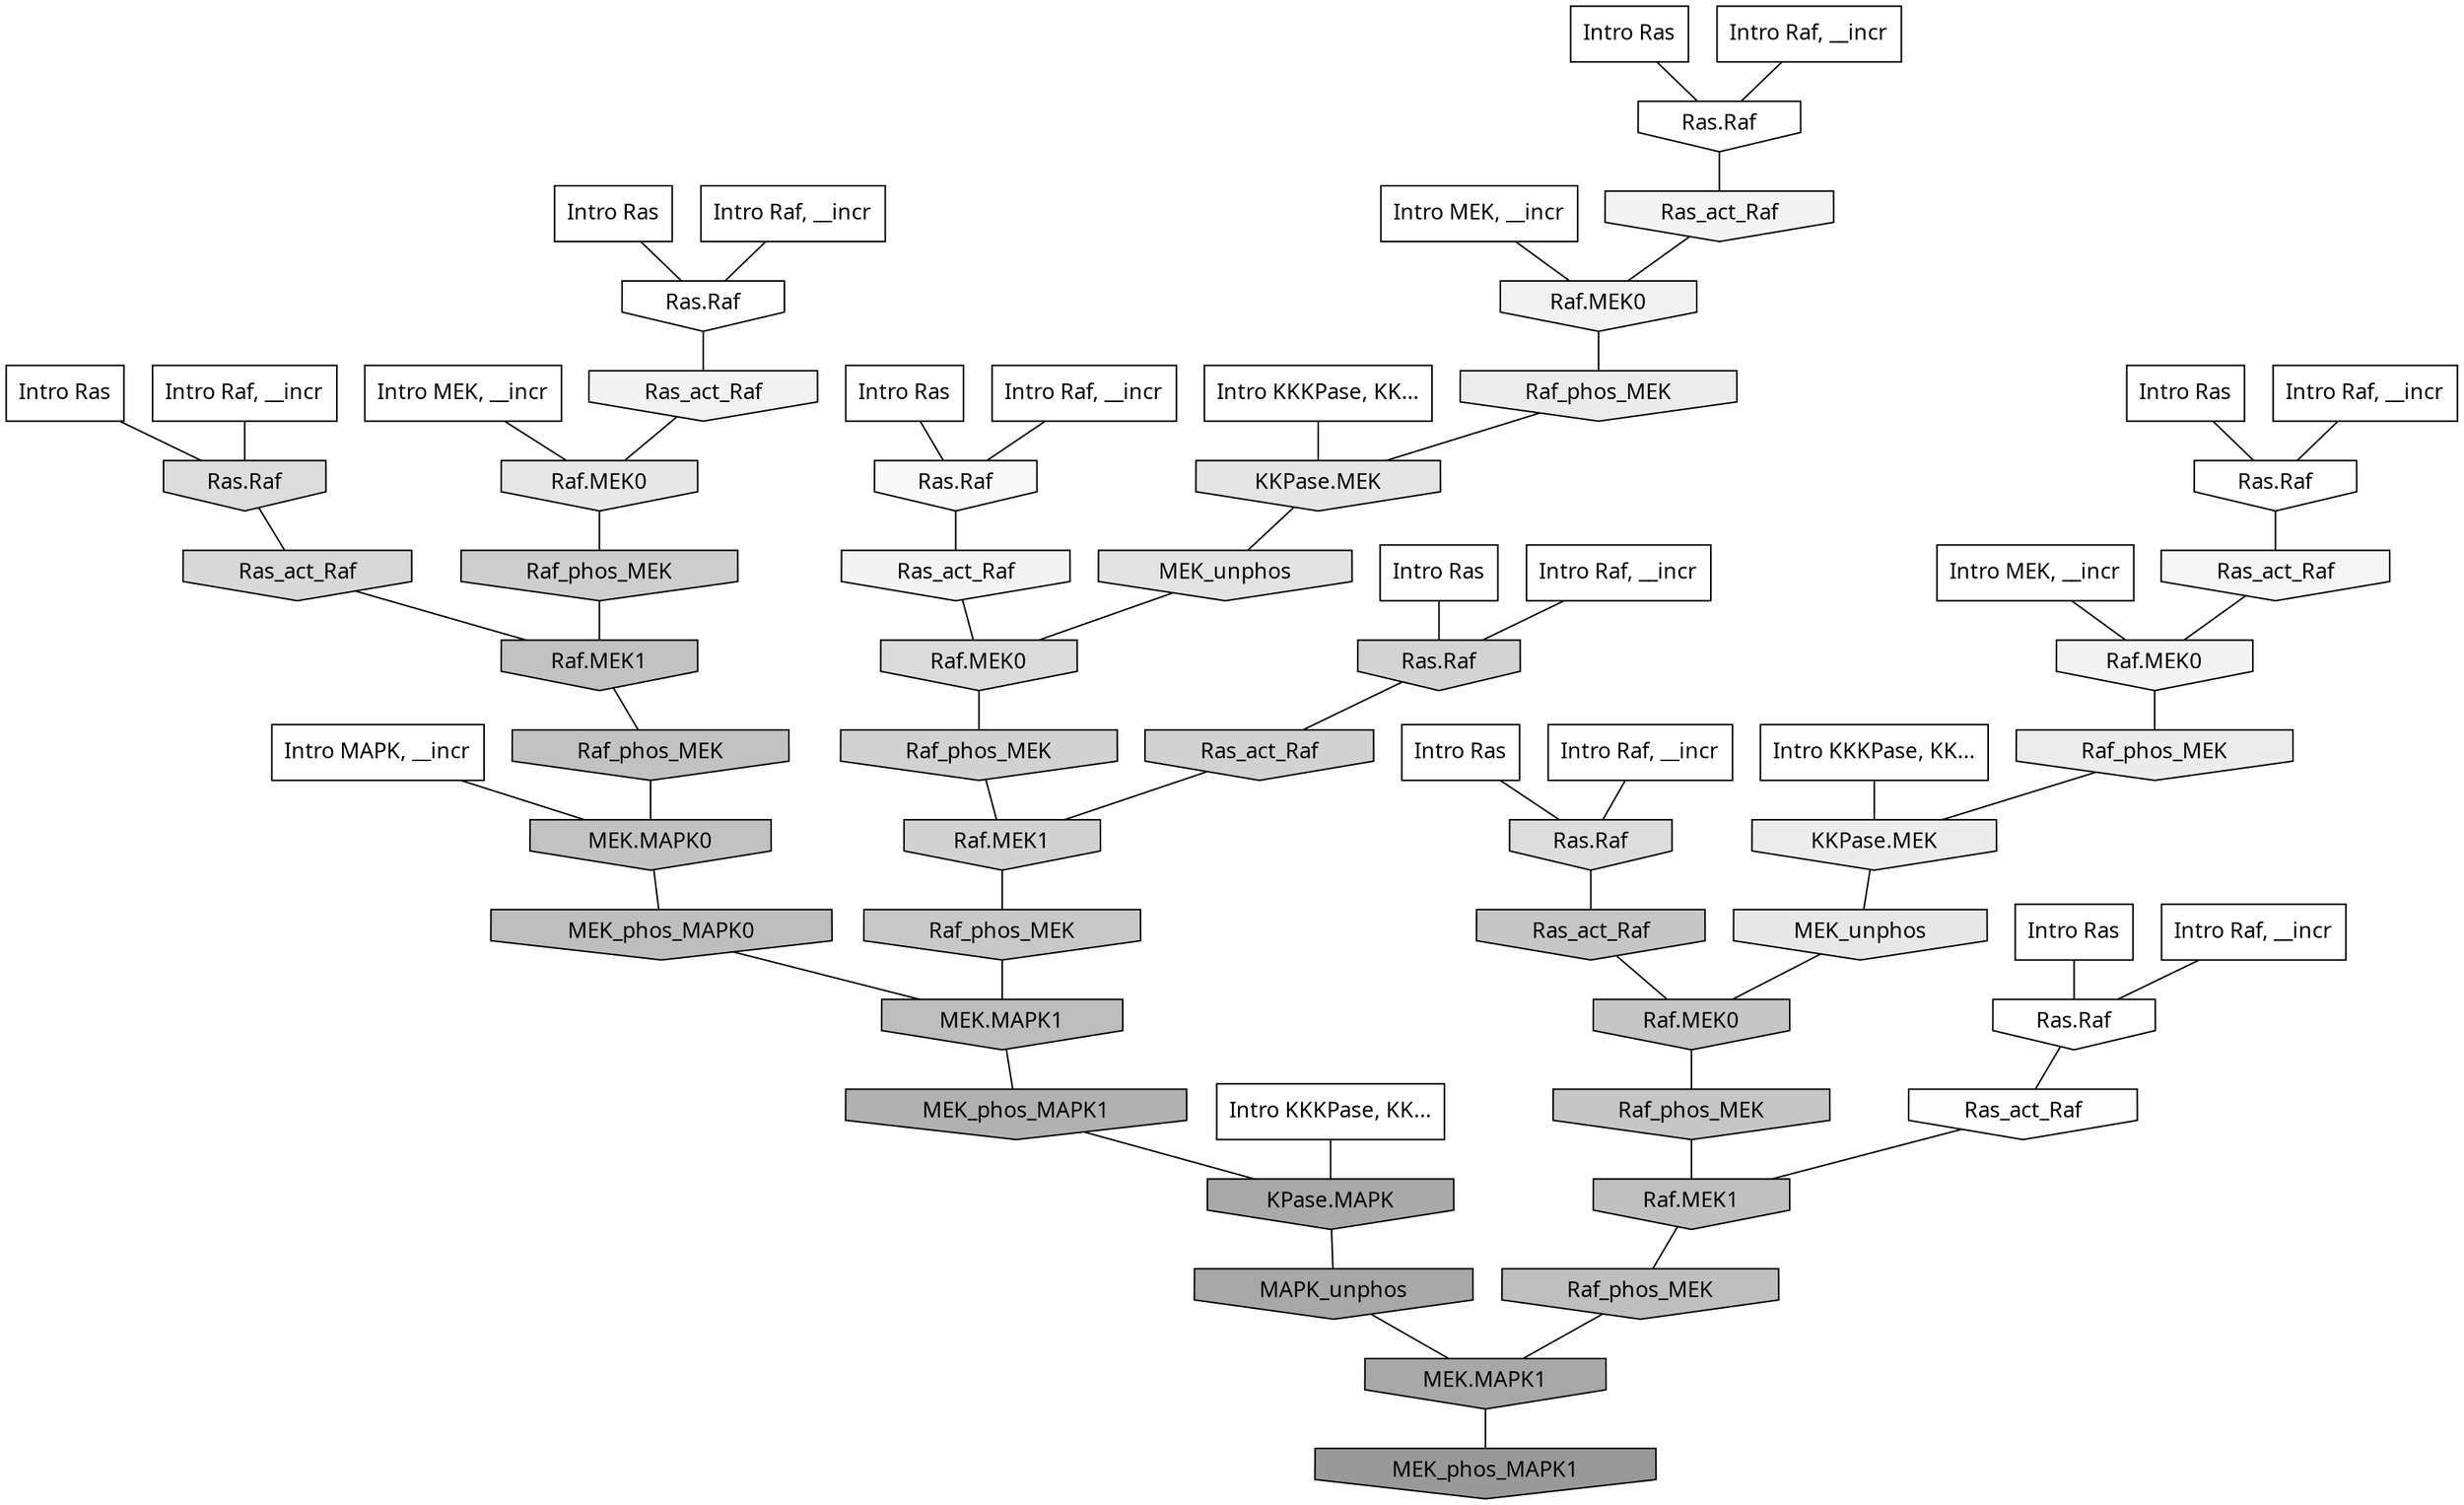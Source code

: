 digraph G{
  rankdir="TB";
  ranksep=0.30;
  node [fontname="CMU Serif"];
  edge [fontname="CMU Serif"];
  
  10 [label="Intro Ras", shape=rectangle, style=filled, fillcolor="0.000 0.000 1.000"]
  
  17 [label="Intro Ras", shape=rectangle, style=filled, fillcolor="0.000 0.000 1.000"]
  
  50 [label="Intro Ras", shape=rectangle, style=filled, fillcolor="0.000 0.000 1.000"]
  
  53 [label="Intro Ras", shape=rectangle, style=filled, fillcolor="0.000 0.000 1.000"]
  
  55 [label="Intro Ras", shape=rectangle, style=filled, fillcolor="0.000 0.000 1.000"]
  
  57 [label="Intro Ras", shape=rectangle, style=filled, fillcolor="0.000 0.000 1.000"]
  
  59 [label="Intro Ras", shape=rectangle, style=filled, fillcolor="0.000 0.000 1.000"]
  
  64 [label="Intro Ras", shape=rectangle, style=filled, fillcolor="0.000 0.000 1.000"]
  
  233 [label="Intro Raf, __incr", shape=rectangle, style=filled, fillcolor="0.000 0.000 1.000"]
  
  259 [label="Intro Raf, __incr", shape=rectangle, style=filled, fillcolor="0.000 0.000 1.000"]
  
  612 [label="Intro Raf, __incr", shape=rectangle, style=filled, fillcolor="0.000 0.000 1.000"]
  
  838 [label="Intro Raf, __incr", shape=rectangle, style=filled, fillcolor="0.000 0.000 1.000"]
  
  863 [label="Intro Raf, __incr", shape=rectangle, style=filled, fillcolor="0.000 0.000 1.000"]
  
  872 [label="Intro Raf, __incr", shape=rectangle, style=filled, fillcolor="0.000 0.000 1.000"]
  
  979 [label="Intro Raf, __incr", shape=rectangle, style=filled, fillcolor="0.000 0.000 1.000"]
  
  1060 [label="Intro Raf, __incr", shape=rectangle, style=filled, fillcolor="0.000 0.000 1.000"]
  
  1594 [label="Intro MEK, __incr", shape=rectangle, style=filled, fillcolor="0.000 0.000 1.000"]
  
  1716 [label="Intro MEK, __incr", shape=rectangle, style=filled, fillcolor="0.000 0.000 1.000"]
  
  1935 [label="Intro MEK, __incr", shape=rectangle, style=filled, fillcolor="0.000 0.000 1.000"]
  
  2771 [label="Intro MAPK, __incr", shape=rectangle, style=filled, fillcolor="0.000 0.000 1.000"]
  
  3137 [label="Intro KKKPase, KK...", shape=rectangle, style=filled, fillcolor="0.000 0.000 1.000"]
  
  3182 [label="Intro KKKPase, KK...", shape=rectangle, style=filled, fillcolor="0.000 0.000 1.000"]
  
  3195 [label="Intro KKKPase, KK...", shape=rectangle, style=filled, fillcolor="0.000 0.000 1.000"]
  
  3205 [label="Ras.Raf", shape=invhouse, style=filled, fillcolor="0.000 0.000 1.000"]
  
  3214 [label="Ras.Raf", shape=invhouse, style=filled, fillcolor="0.000 0.000 1.000"]
  
  3252 [label="Ras.Raf", shape=invhouse, style=filled, fillcolor="0.000 0.000 1.000"]
  
  3271 [label="Ras.Raf", shape=invhouse, style=filled, fillcolor="0.000 0.000 1.000"]
  
  3388 [label="Ras_act_Raf", shape=invhouse, style=filled, fillcolor="0.000 0.000 0.992"]
  
  3571 [label="Ras.Raf", shape=invhouse, style=filled, fillcolor="0.000 0.000 0.974"]
  
  3805 [label="Ras_act_Raf", shape=invhouse, style=filled, fillcolor="0.000 0.000 0.960"]
  
  3968 [label="Ras_act_Raf", shape=invhouse, style=filled, fillcolor="0.000 0.000 0.953"]
  
  3986 [label="Raf.MEK0", shape=invhouse, style=filled, fillcolor="0.000 0.000 0.953"]
  
  4028 [label="Ras_act_Raf", shape=invhouse, style=filled, fillcolor="0.000 0.000 0.951"]
  
  4129 [label="Ras_act_Raf", shape=invhouse, style=filled, fillcolor="0.000 0.000 0.946"]
  
  4190 [label="Raf.MEK0", shape=invhouse, style=filled, fillcolor="0.000 0.000 0.943"]
  
  4631 [label="Raf_phos_MEK", shape=invhouse, style=filled, fillcolor="0.000 0.000 0.924"]
  
  4661 [label="KKPase.MEK", shape=invhouse, style=filled, fillcolor="0.000 0.000 0.923"]
  
  4701 [label="Raf_phos_MEK", shape=invhouse, style=filled, fillcolor="0.000 0.000 0.922"]
  
  5081 [label="MEK_unphos", shape=invhouse, style=filled, fillcolor="0.000 0.000 0.906"]
  
  5176 [label="Raf.MEK0", shape=invhouse, style=filled, fillcolor="0.000 0.000 0.903"]
  
  5384 [label="KKPase.MEK", shape=invhouse, style=filled, fillcolor="0.000 0.000 0.896"]
  
  5600 [label="MEK_unphos", shape=invhouse, style=filled, fillcolor="0.000 0.000 0.887"]
  
  6281 [label="Ras.Raf", shape=invhouse, style=filled, fillcolor="0.000 0.000 0.864"]
  
  6309 [label="Ras.Raf", shape=invhouse, style=filled, fillcolor="0.000 0.000 0.864"]
  
  6553 [label="Raf.MEK0", shape=invhouse, style=filled, fillcolor="0.000 0.000 0.858"]
  
  7012 [label="Ras_act_Raf", shape=invhouse, style=filled, fillcolor="0.000 0.000 0.846"]
  
  8087 [label="Ras.Raf", shape=invhouse, style=filled, fillcolor="0.000 0.000 0.825"]
  
  8112 [label="Raf_phos_MEK", shape=invhouse, style=filled, fillcolor="0.000 0.000 0.824"]
  
  8189 [label="Ras_act_Raf", shape=invhouse, style=filled, fillcolor="0.000 0.000 0.823"]
  
  8193 [label="Raf.MEK1", shape=invhouse, style=filled, fillcolor="0.000 0.000 0.823"]
  
  8977 [label="Raf_phos_MEK", shape=invhouse, style=filled, fillcolor="0.000 0.000 0.807"]
  
  10699 [label="Raf_phos_MEK", shape=invhouse, style=filled, fillcolor="0.000 0.000 0.783"]
  
  11144 [label="Ras_act_Raf", shape=invhouse, style=filled, fillcolor="0.000 0.000 0.777"]
  
  11170 [label="Raf.MEK0", shape=invhouse, style=filled, fillcolor="0.000 0.000 0.777"]
  
  11277 [label="Raf_phos_MEK", shape=invhouse, style=filled, fillcolor="0.000 0.000 0.776"]
  
  12767 [label="Raf.MEK1", shape=invhouse, style=filled, fillcolor="0.000 0.000 0.759"]
  
  12778 [label="Raf_phos_MEK", shape=invhouse, style=filled, fillcolor="0.000 0.000 0.759"]
  
  12783 [label="MEK.MAPK0", shape=invhouse, style=filled, fillcolor="0.000 0.000 0.759"]
  
  13565 [label="Raf.MEK1", shape=invhouse, style=filled, fillcolor="0.000 0.000 0.751"]
  
  13916 [label="Raf_phos_MEK", shape=invhouse, style=filled, fillcolor="0.000 0.000 0.748"]
  
  14532 [label="MEK_phos_MAPK0", shape=invhouse, style=filled, fillcolor="0.000 0.000 0.743"]
  
  14568 [label="MEK.MAPK1", shape=invhouse, style=filled, fillcolor="0.000 0.000 0.742"]
  
  17714 [label="MEK_phos_MAPK1", shape=invhouse, style=filled, fillcolor="0.000 0.000 0.695"]
  
  18931 [label="KPase.MAPK", shape=invhouse, style=filled, fillcolor="0.000 0.000 0.662"]
  
  19009 [label="MAPK_unphos", shape=invhouse, style=filled, fillcolor="0.000 0.000 0.660"]
  
  19012 [label="MEK.MAPK1", shape=invhouse, style=filled, fillcolor="0.000 0.000 0.660"]
  
  20711 [label="MEK_phos_MAPK1", shape=invhouse, style=filled, fillcolor="0.000 0.000 0.600"]
  
  
  19012 -> 20711 [dir=none, color="0.000 0.000 0.000"] 
  19009 -> 19012 [dir=none, color="0.000 0.000 0.000"] 
  18931 -> 19009 [dir=none, color="0.000 0.000 0.000"] 
  17714 -> 18931 [dir=none, color="0.000 0.000 0.000"] 
  14568 -> 17714 [dir=none, color="0.000 0.000 0.000"] 
  14532 -> 14568 [dir=none, color="0.000 0.000 0.000"] 
  13916 -> 19012 [dir=none, color="0.000 0.000 0.000"] 
  13565 -> 13916 [dir=none, color="0.000 0.000 0.000"] 
  12783 -> 14532 [dir=none, color="0.000 0.000 0.000"] 
  12778 -> 12783 [dir=none, color="0.000 0.000 0.000"] 
  12767 -> 12778 [dir=none, color="0.000 0.000 0.000"] 
  11277 -> 13565 [dir=none, color="0.000 0.000 0.000"] 
  11170 -> 11277 [dir=none, color="0.000 0.000 0.000"] 
  11144 -> 11170 [dir=none, color="0.000 0.000 0.000"] 
  10699 -> 14568 [dir=none, color="0.000 0.000 0.000"] 
  8977 -> 12767 [dir=none, color="0.000 0.000 0.000"] 
  8193 -> 10699 [dir=none, color="0.000 0.000 0.000"] 
  8189 -> 8193 [dir=none, color="0.000 0.000 0.000"] 
  8112 -> 8193 [dir=none, color="0.000 0.000 0.000"] 
  8087 -> 8189 [dir=none, color="0.000 0.000 0.000"] 
  7012 -> 12767 [dir=none, color="0.000 0.000 0.000"] 
  6553 -> 8112 [dir=none, color="0.000 0.000 0.000"] 
  6309 -> 11144 [dir=none, color="0.000 0.000 0.000"] 
  6281 -> 7012 [dir=none, color="0.000 0.000 0.000"] 
  5600 -> 6553 [dir=none, color="0.000 0.000 0.000"] 
  5384 -> 5600 [dir=none, color="0.000 0.000 0.000"] 
  5176 -> 8977 [dir=none, color="0.000 0.000 0.000"] 
  5081 -> 11170 [dir=none, color="0.000 0.000 0.000"] 
  4701 -> 5384 [dir=none, color="0.000 0.000 0.000"] 
  4661 -> 5081 [dir=none, color="0.000 0.000 0.000"] 
  4631 -> 4661 [dir=none, color="0.000 0.000 0.000"] 
  4190 -> 4701 [dir=none, color="0.000 0.000 0.000"] 
  4129 -> 5176 [dir=none, color="0.000 0.000 0.000"] 
  4028 -> 6553 [dir=none, color="0.000 0.000 0.000"] 
  3986 -> 4631 [dir=none, color="0.000 0.000 0.000"] 
  3968 -> 4190 [dir=none, color="0.000 0.000 0.000"] 
  3805 -> 3986 [dir=none, color="0.000 0.000 0.000"] 
  3571 -> 4028 [dir=none, color="0.000 0.000 0.000"] 
  3388 -> 13565 [dir=none, color="0.000 0.000 0.000"] 
  3271 -> 4129 [dir=none, color="0.000 0.000 0.000"] 
  3252 -> 3388 [dir=none, color="0.000 0.000 0.000"] 
  3214 -> 3968 [dir=none, color="0.000 0.000 0.000"] 
  3205 -> 3805 [dir=none, color="0.000 0.000 0.000"] 
  3195 -> 18931 [dir=none, color="0.000 0.000 0.000"] 
  3182 -> 5384 [dir=none, color="0.000 0.000 0.000"] 
  3137 -> 4661 [dir=none, color="0.000 0.000 0.000"] 
  2771 -> 12783 [dir=none, color="0.000 0.000 0.000"] 
  1935 -> 3986 [dir=none, color="0.000 0.000 0.000"] 
  1716 -> 4190 [dir=none, color="0.000 0.000 0.000"] 
  1594 -> 5176 [dir=none, color="0.000 0.000 0.000"] 
  1060 -> 8087 [dir=none, color="0.000 0.000 0.000"] 
  979 -> 3271 [dir=none, color="0.000 0.000 0.000"] 
  872 -> 3252 [dir=none, color="0.000 0.000 0.000"] 
  863 -> 6281 [dir=none, color="0.000 0.000 0.000"] 
  838 -> 3571 [dir=none, color="0.000 0.000 0.000"] 
  612 -> 3205 [dir=none, color="0.000 0.000 0.000"] 
  259 -> 3214 [dir=none, color="0.000 0.000 0.000"] 
  233 -> 6309 [dir=none, color="0.000 0.000 0.000"] 
  64 -> 3571 [dir=none, color="0.000 0.000 0.000"] 
  59 -> 3252 [dir=none, color="0.000 0.000 0.000"] 
  57 -> 6281 [dir=none, color="0.000 0.000 0.000"] 
  55 -> 3205 [dir=none, color="0.000 0.000 0.000"] 
  53 -> 3214 [dir=none, color="0.000 0.000 0.000"] 
  50 -> 3271 [dir=none, color="0.000 0.000 0.000"] 
  17 -> 8087 [dir=none, color="0.000 0.000 0.000"] 
  10 -> 6309 [dir=none, color="0.000 0.000 0.000"] 
  
  }
